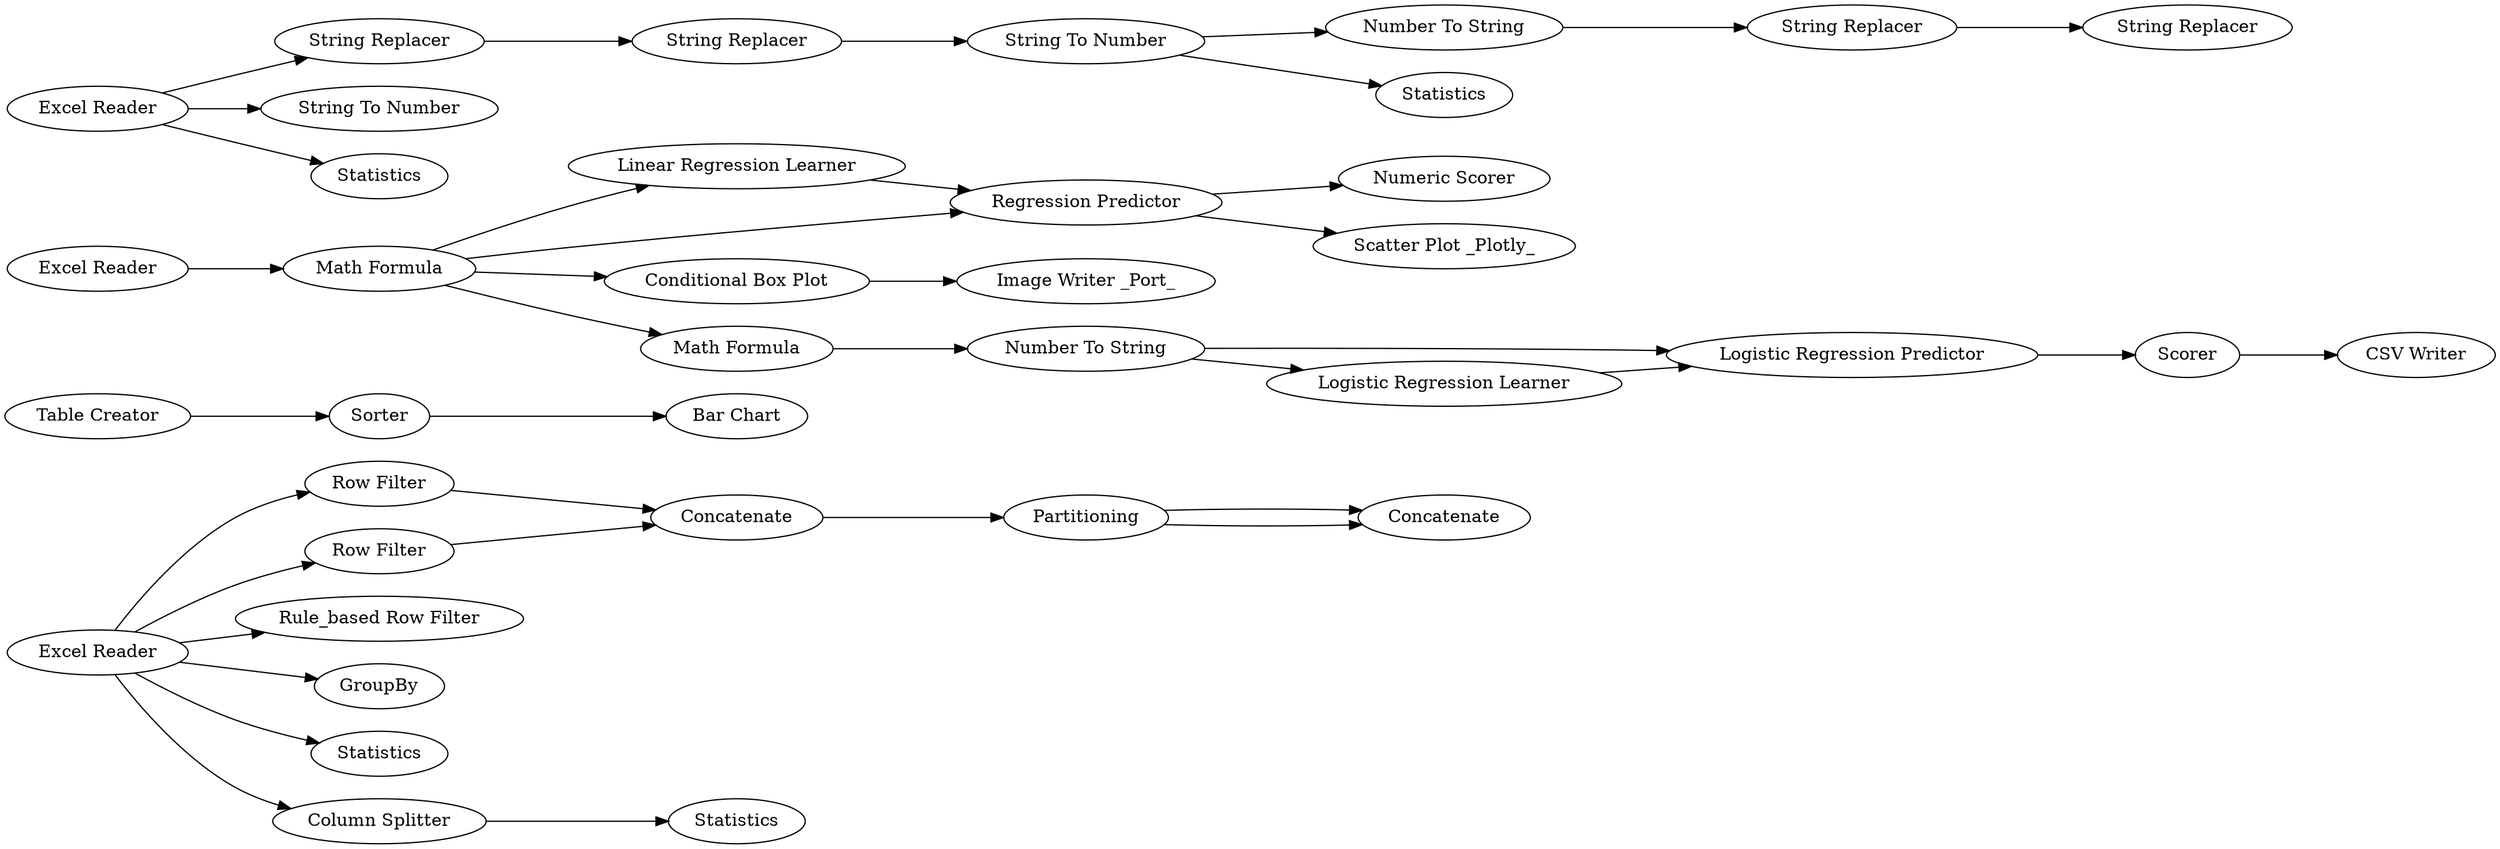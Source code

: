 digraph {
	3 [label="Excel Reader"]
	5 [label="Row Filter"]
	6 [label="Row Filter"]
	8 [label="Rule_based Row Filter"]
	9 [label=Concatenate]
	10 [label=GroupBy]
	11 [label="Bar Chart"]
	14 [label=Partitioning]
	15 [label=Concatenate]
	26 [label=Sorter]
	42 [label="Linear Regression Learner"]
	43 [label="Regression Predictor"]
	44 [label="Numeric Scorer"]
	46 [label="Scatter Plot _Plotly_"]
	50 [label=Statistics]
	51 [label="Column Splitter"]
	56 [label="Excel Reader"]
	57 [label="String To Number"]
	58 [label="String Replacer"]
	59 [label="String Replacer"]
	60 [label="String To Number"]
	61 [label="Number To String"]
	62 [label="String Replacer"]
	63 [label="String Replacer"]
	71 [label="Table Creator"]
	75 [label=Statistics]
	76 [label=Statistics]
	77 [label=Statistics]
	96 [label="Excel Reader"]
	97 [label="Math Formula"]
	98 [label="Conditional Box Plot"]
	99 [label="Image Writer _Port_"]
	100 [label="Math Formula"]
	103 [label="Logistic Regression Predictor"]
	104 [label="Logistic Regression Learner"]
	105 [label="Number To String"]
	106 [label=Scorer]
	108 [label="CSV Writer"]
	3 -> 6
	3 -> 5
	3 -> 10
	3 -> 8
	3 -> 51
	3 -> 50
	5 -> 9
	6 -> 9
	9 -> 14
	14 -> 15
	14 -> 15
	26 -> 11
	42 -> 43
	43 -> 46
	43 -> 44
	51 -> 75
	56 -> 58
	56 -> 60
	56 -> 77
	57 -> 61
	57 -> 76
	58 -> 59
	59 -> 57
	61 -> 62
	62 -> 63
	71 -> 26
	96 -> 97
	97 -> 98
	97 -> 100
	97 -> 43
	97 -> 42
	98 -> 99
	100 -> 105
	103 -> 106
	104 -> 103
	105 -> 104
	105 -> 103
	106 -> 108
	rankdir=LR
}
